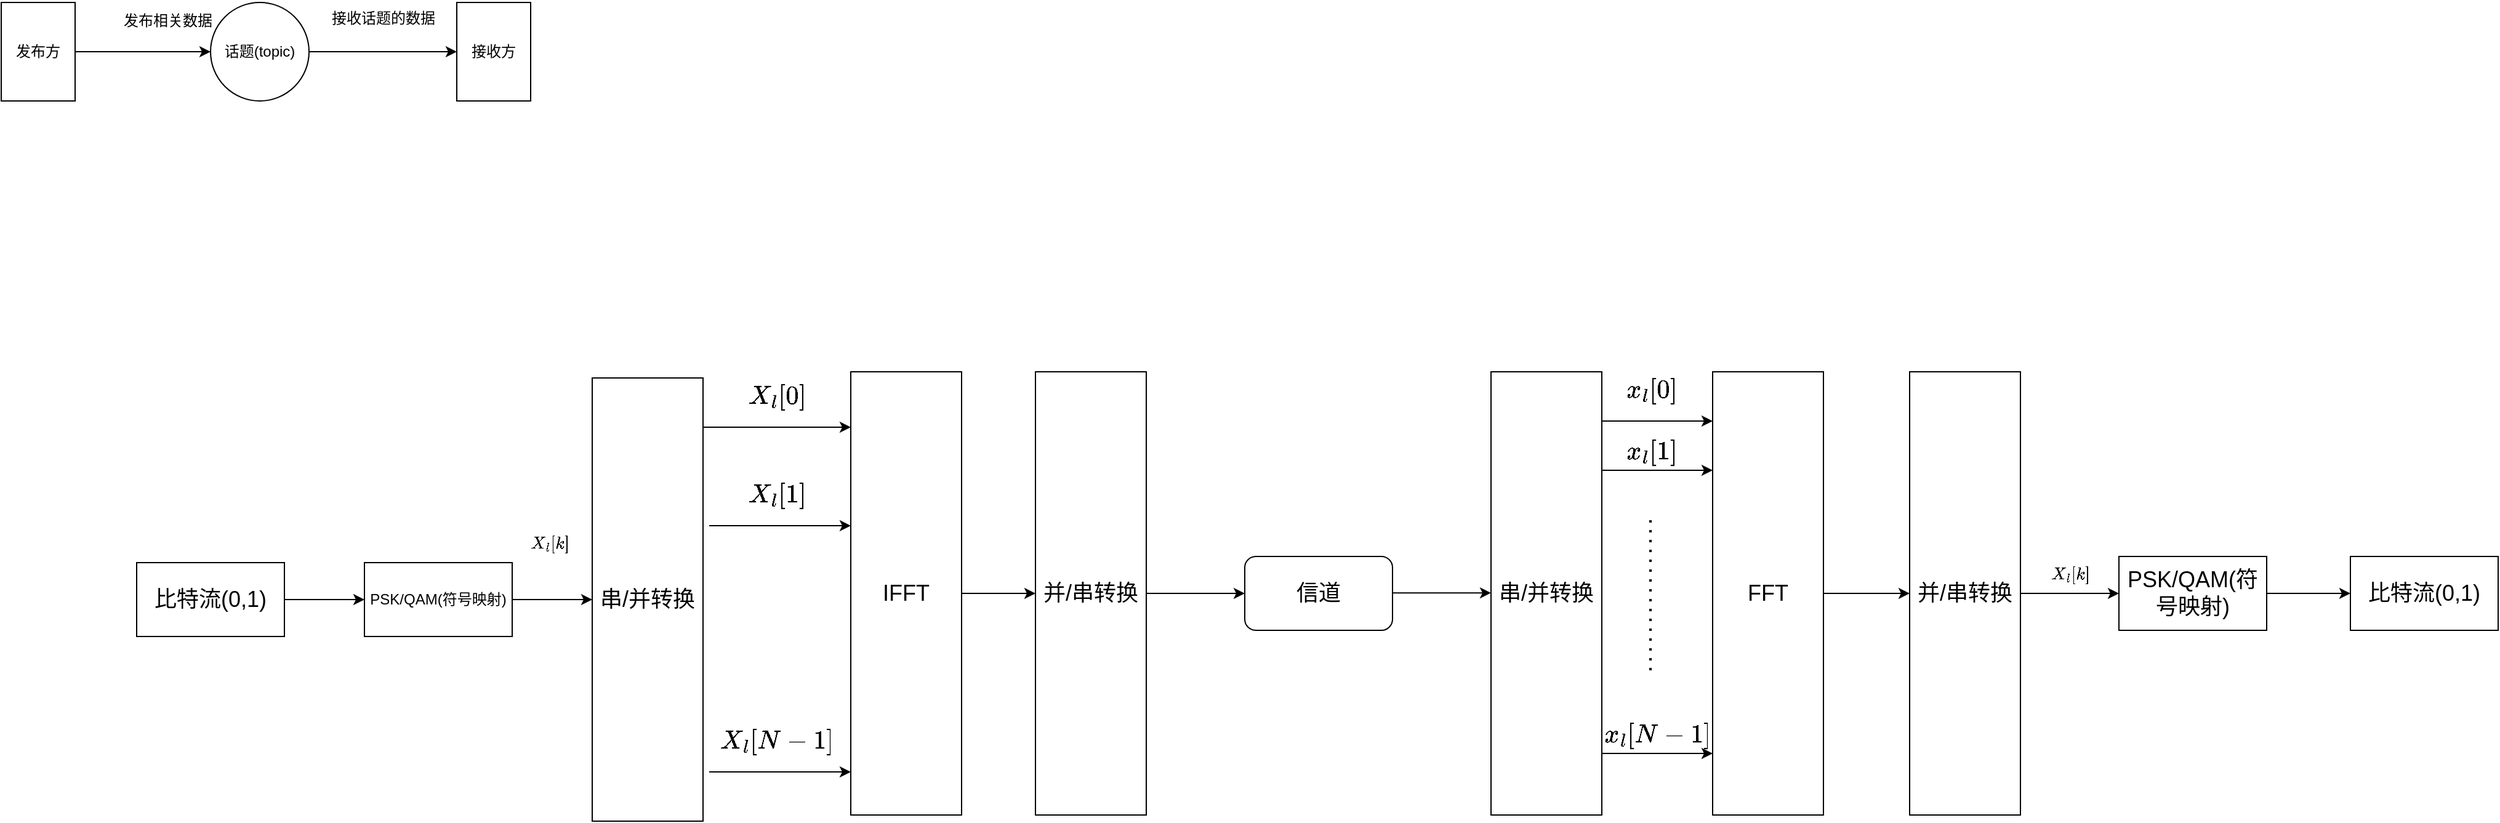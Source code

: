 <mxfile version="22.1.7" type="device">
  <diagram name="第 1 页" id="S4RLvTUXmZmJnYKcLXPR">
    <mxGraphModel dx="4140" dy="1897" grid="1" gridSize="10" guides="1" tooltips="1" connect="1" arrows="1" fold="1" page="1" pageScale="1" pageWidth="827" pageHeight="1169" background="none" math="1" shadow="0">
      <root>
        <mxCell id="0" />
        <mxCell id="1" parent="0" />
        <mxCell id="dF-LqYd0qx0CR1oQy1YI-4" value="" style="edgeStyle=orthogonalEdgeStyle;rounded=0;orthogonalLoop=1;jettySize=auto;html=1;" parent="1" source="dF-LqYd0qx0CR1oQy1YI-1" target="dF-LqYd0qx0CR1oQy1YI-3" edge="1">
          <mxGeometry relative="1" as="geometry" />
        </mxCell>
        <mxCell id="dF-LqYd0qx0CR1oQy1YI-1" value="发布方" style="rounded=0;whiteSpace=wrap;html=1;" parent="1" vertex="1">
          <mxGeometry x="160" y="190" width="60" height="80" as="geometry" />
        </mxCell>
        <mxCell id="dF-LqYd0qx0CR1oQy1YI-2" value="接收方" style="rounded=0;whiteSpace=wrap;html=1;" parent="1" vertex="1">
          <mxGeometry x="530" y="190" width="60" height="80" as="geometry" />
        </mxCell>
        <mxCell id="dF-LqYd0qx0CR1oQy1YI-6" value="" style="edgeStyle=orthogonalEdgeStyle;rounded=0;orthogonalLoop=1;jettySize=auto;html=1;" parent="1" source="dF-LqYd0qx0CR1oQy1YI-3" target="dF-LqYd0qx0CR1oQy1YI-2" edge="1">
          <mxGeometry relative="1" as="geometry" />
        </mxCell>
        <mxCell id="dF-LqYd0qx0CR1oQy1YI-3" value="话题(topic)" style="ellipse;whiteSpace=wrap;html=1;aspect=fixed;" parent="1" vertex="1">
          <mxGeometry x="330" y="190" width="80" height="80" as="geometry" />
        </mxCell>
        <mxCell id="dF-LqYd0qx0CR1oQy1YI-7" value="发布相关数据" style="text;html=1;align=center;verticalAlign=middle;resizable=0;points=[];autosize=1;strokeColor=none;fillColor=none;" parent="1" vertex="1">
          <mxGeometry x="245" y="190" width="100" height="30" as="geometry" />
        </mxCell>
        <mxCell id="dF-LqYd0qx0CR1oQy1YI-8" value="接收话题的数据" style="text;html=1;align=center;verticalAlign=middle;resizable=0;points=[];autosize=1;strokeColor=none;fillColor=none;" parent="1" vertex="1">
          <mxGeometry x="415" y="188" width="110" height="30" as="geometry" />
        </mxCell>
        <mxCell id="zfy4MKYNoHMl2_ynxrHI-14" value="" style="edgeStyle=orthogonalEdgeStyle;rounded=0;orthogonalLoop=1;jettySize=auto;html=1;" edge="1" parent="1" source="zfy4MKYNoHMl2_ynxrHI-1" target="zfy4MKYNoHMl2_ynxrHI-2">
          <mxGeometry relative="1" as="geometry" />
        </mxCell>
        <mxCell id="zfy4MKYNoHMl2_ynxrHI-1" value="&lt;font style=&quot;font-size: 18px;&quot;&gt;比特流(0,1)&lt;/font&gt;" style="rounded=0;whiteSpace=wrap;html=1;" vertex="1" parent="1">
          <mxGeometry x="270" y="645" width="120" height="60" as="geometry" />
        </mxCell>
        <mxCell id="zfy4MKYNoHMl2_ynxrHI-15" value="" style="edgeStyle=orthogonalEdgeStyle;rounded=0;orthogonalLoop=1;jettySize=auto;html=1;" edge="1" parent="1" source="zfy4MKYNoHMl2_ynxrHI-2" target="zfy4MKYNoHMl2_ynxrHI-13">
          <mxGeometry relative="1" as="geometry" />
        </mxCell>
        <mxCell id="zfy4MKYNoHMl2_ynxrHI-2" value="PSK/QAM(符号映射)" style="rounded=0;whiteSpace=wrap;html=1;" vertex="1" parent="1">
          <mxGeometry x="455" y="645" width="120" height="60" as="geometry" />
        </mxCell>
        <mxCell id="zfy4MKYNoHMl2_ynxrHI-13" value="&lt;font style=&quot;font-size: 18px;&quot;&gt;串/并转换&lt;/font&gt;" style="rounded=0;whiteSpace=wrap;html=1;" vertex="1" parent="1">
          <mxGeometry x="640" y="495" width="90" height="360" as="geometry" />
        </mxCell>
        <mxCell id="zfy4MKYNoHMl2_ynxrHI-16" value="$$X_l[k]$$" style="text;html=1;align=center;verticalAlign=middle;resizable=0;points=[];autosize=1;strokeColor=none;fillColor=none;" vertex="1" parent="1">
          <mxGeometry x="565" y="615" width="80" height="30" as="geometry" />
        </mxCell>
        <mxCell id="zfy4MKYNoHMl2_ynxrHI-24" value="" style="endArrow=classic;html=1;rounded=0;entryX=0;entryY=0.5;entryDx=0;entryDy=0;" edge="1" parent="1">
          <mxGeometry width="50" height="50" relative="1" as="geometry">
            <mxPoint x="735" y="815" as="sourcePoint" />
            <mxPoint x="850" y="815" as="targetPoint" />
          </mxGeometry>
        </mxCell>
        <mxCell id="zfy4MKYNoHMl2_ynxrHI-25" value="" style="endArrow=classic;html=1;rounded=0;entryX=0;entryY=0.5;entryDx=0;entryDy=0;" edge="1" parent="1">
          <mxGeometry width="50" height="50" relative="1" as="geometry">
            <mxPoint x="735" y="615" as="sourcePoint" />
            <mxPoint x="850" y="615" as="targetPoint" />
          </mxGeometry>
        </mxCell>
        <mxCell id="zfy4MKYNoHMl2_ynxrHI-26" value="" style="endArrow=classic;html=1;rounded=0;entryX=0;entryY=0.5;entryDx=0;entryDy=0;exitX=0.996;exitY=0.111;exitDx=0;exitDy=0;exitPerimeter=0;" edge="1" parent="1" source="zfy4MKYNoHMl2_ynxrHI-13">
          <mxGeometry width="50" height="50" relative="1" as="geometry">
            <mxPoint x="740" y="535" as="sourcePoint" />
            <mxPoint x="850" y="535" as="targetPoint" />
          </mxGeometry>
        </mxCell>
        <mxCell id="zfy4MKYNoHMl2_ynxrHI-88" value="" style="edgeStyle=orthogonalEdgeStyle;rounded=0;orthogonalLoop=1;jettySize=auto;html=1;" edge="1" parent="1" source="zfy4MKYNoHMl2_ynxrHI-33" target="zfy4MKYNoHMl2_ynxrHI-87">
          <mxGeometry relative="1" as="geometry" />
        </mxCell>
        <mxCell id="zfy4MKYNoHMl2_ynxrHI-33" value="&lt;font style=&quot;font-size: 18px;&quot;&gt;IFFT&lt;/font&gt;" style="rounded=0;whiteSpace=wrap;html=1;" vertex="1" parent="1">
          <mxGeometry x="850" y="490" width="90" height="360" as="geometry" />
        </mxCell>
        <mxCell id="zfy4MKYNoHMl2_ynxrHI-34" value="&lt;font style=&quot;font-size: 18px;&quot;&gt;$$X_l[0]$$&lt;/font&gt;" style="text;html=1;align=center;verticalAlign=middle;resizable=0;points=[];autosize=1;strokeColor=none;fillColor=none;" vertex="1" parent="1">
          <mxGeometry x="735" y="490" width="110" height="40" as="geometry" />
        </mxCell>
        <mxCell id="zfy4MKYNoHMl2_ynxrHI-35" value="&lt;font style=&quot;font-size: 18px;&quot;&gt;$$X_l[1]$$&lt;/font&gt;" style="text;html=1;align=center;verticalAlign=middle;resizable=0;points=[];autosize=1;strokeColor=none;fillColor=none;" vertex="1" parent="1">
          <mxGeometry x="735" y="570" width="110" height="40" as="geometry" />
        </mxCell>
        <mxCell id="zfy4MKYNoHMl2_ynxrHI-36" value="&lt;font style=&quot;font-size: 18px;&quot;&gt;$$X_l[N-1]$$&lt;/font&gt;" style="text;html=1;align=center;verticalAlign=middle;resizable=0;points=[];autosize=1;strokeColor=none;fillColor=none;" vertex="1" parent="1">
          <mxGeometry x="725" y="770" width="130" height="40" as="geometry" />
        </mxCell>
        <mxCell id="zfy4MKYNoHMl2_ynxrHI-38" value="&lt;font style=&quot;font-size: 18px;&quot;&gt;信道&lt;/font&gt;" style="rounded=1;whiteSpace=wrap;html=1;" vertex="1" parent="1">
          <mxGeometry x="1170" y="640" width="120" height="60" as="geometry" />
        </mxCell>
        <mxCell id="zfy4MKYNoHMl2_ynxrHI-91" value="" style="edgeStyle=orthogonalEdgeStyle;rounded=0;orthogonalLoop=1;jettySize=auto;html=1;" edge="1" parent="1">
          <mxGeometry relative="1" as="geometry">
            <mxPoint x="1460" y="570" as="sourcePoint" />
            <mxPoint x="1550" y="570" as="targetPoint" />
          </mxGeometry>
        </mxCell>
        <mxCell id="zfy4MKYNoHMl2_ynxrHI-50" value="&lt;font style=&quot;font-size: 18px;&quot;&gt;串/并转换&lt;/font&gt;" style="rounded=0;whiteSpace=wrap;html=1;" vertex="1" parent="1">
          <mxGeometry x="1370" y="490" width="90" height="360" as="geometry" />
        </mxCell>
        <mxCell id="zfy4MKYNoHMl2_ynxrHI-93" value="" style="edgeStyle=orthogonalEdgeStyle;rounded=0;orthogonalLoop=1;jettySize=auto;html=1;" edge="1" parent="1" source="zfy4MKYNoHMl2_ynxrHI-84" target="zfy4MKYNoHMl2_ynxrHI-92">
          <mxGeometry relative="1" as="geometry" />
        </mxCell>
        <mxCell id="zfy4MKYNoHMl2_ynxrHI-84" value="&lt;font style=&quot;font-size: 18px;&quot;&gt;FFT&lt;/font&gt;" style="rounded=0;whiteSpace=wrap;html=1;" vertex="1" parent="1">
          <mxGeometry x="1550" y="490" width="90" height="360" as="geometry" />
        </mxCell>
        <mxCell id="zfy4MKYNoHMl2_ynxrHI-87" value="&lt;font style=&quot;font-size: 18px;&quot;&gt;并/串转换&lt;/font&gt;" style="rounded=0;whiteSpace=wrap;html=1;" vertex="1" parent="1">
          <mxGeometry x="1000" y="490" width="90" height="360" as="geometry" />
        </mxCell>
        <mxCell id="zfy4MKYNoHMl2_ynxrHI-89" value="" style="endArrow=classic;html=1;rounded=0;" edge="1" parent="1" source="zfy4MKYNoHMl2_ynxrHI-87" target="zfy4MKYNoHMl2_ynxrHI-38">
          <mxGeometry width="50" height="50" relative="1" as="geometry">
            <mxPoint x="1160" y="670" as="sourcePoint" />
            <mxPoint x="1210" y="620" as="targetPoint" />
          </mxGeometry>
        </mxCell>
        <mxCell id="zfy4MKYNoHMl2_ynxrHI-108" value="" style="edgeStyle=orthogonalEdgeStyle;rounded=0;orthogonalLoop=1;jettySize=auto;html=1;" edge="1" parent="1" source="zfy4MKYNoHMl2_ynxrHI-92" target="zfy4MKYNoHMl2_ynxrHI-107">
          <mxGeometry relative="1" as="geometry" />
        </mxCell>
        <mxCell id="zfy4MKYNoHMl2_ynxrHI-92" value="&lt;font style=&quot;font-size: 18px;&quot;&gt;并/串转换&lt;/font&gt;" style="rounded=0;whiteSpace=wrap;html=1;" vertex="1" parent="1">
          <mxGeometry x="1710" y="490" width="90" height="360" as="geometry" />
        </mxCell>
        <mxCell id="zfy4MKYNoHMl2_ynxrHI-94" value="" style="edgeStyle=orthogonalEdgeStyle;rounded=0;orthogonalLoop=1;jettySize=auto;html=1;" edge="1" parent="1">
          <mxGeometry relative="1" as="geometry">
            <mxPoint x="1460" y="530" as="sourcePoint" />
            <mxPoint x="1550" y="530" as="targetPoint" />
          </mxGeometry>
        </mxCell>
        <mxCell id="zfy4MKYNoHMl2_ynxrHI-95" value="" style="edgeStyle=orthogonalEdgeStyle;rounded=0;orthogonalLoop=1;jettySize=auto;html=1;" edge="1" parent="1">
          <mxGeometry relative="1" as="geometry">
            <mxPoint x="1460" y="800" as="sourcePoint" />
            <mxPoint x="1550" y="800" as="targetPoint" />
          </mxGeometry>
        </mxCell>
        <mxCell id="zfy4MKYNoHMl2_ynxrHI-96" value="" style="endArrow=classic;html=1;rounded=0;" edge="1" parent="1">
          <mxGeometry width="50" height="50" relative="1" as="geometry">
            <mxPoint x="1290" y="669.57" as="sourcePoint" />
            <mxPoint x="1370" y="669.57" as="targetPoint" />
          </mxGeometry>
        </mxCell>
        <mxCell id="zfy4MKYNoHMl2_ynxrHI-100" value="&lt;font style=&quot;font-size: 18px;&quot;&gt;$$x_l[0]$$&lt;/font&gt;" style="text;html=1;align=center;verticalAlign=middle;resizable=0;points=[];autosize=1;strokeColor=none;fillColor=none;" vertex="1" parent="1">
          <mxGeometry x="1445" y="485" width="110" height="40" as="geometry" />
        </mxCell>
        <mxCell id="zfy4MKYNoHMl2_ynxrHI-101" value="&lt;font style=&quot;font-size: 18px;&quot;&gt;$$x_l[1]$$&lt;/font&gt;" style="text;html=1;align=center;verticalAlign=middle;resizable=0;points=[];autosize=1;strokeColor=none;fillColor=none;" vertex="1" parent="1">
          <mxGeometry x="1445" y="535" width="110" height="40" as="geometry" />
        </mxCell>
        <mxCell id="zfy4MKYNoHMl2_ynxrHI-103" value="&lt;font style=&quot;font-size: 18px;&quot;&gt;$$x_l[N-1]$$&lt;/font&gt;" style="text;html=1;align=center;verticalAlign=middle;resizable=0;points=[];autosize=1;strokeColor=none;fillColor=none;" vertex="1" parent="1">
          <mxGeometry x="1440" y="765" width="130" height="40" as="geometry" />
        </mxCell>
        <mxCell id="zfy4MKYNoHMl2_ynxrHI-105" value="" style="endArrow=none;dashed=1;html=1;dashPattern=1 3;strokeWidth=2;rounded=0;" edge="1" parent="1">
          <mxGeometry width="50" height="50" relative="1" as="geometry">
            <mxPoint x="1499.52" y="732.5" as="sourcePoint" />
            <mxPoint x="1499.52" y="607.5" as="targetPoint" />
          </mxGeometry>
        </mxCell>
        <mxCell id="zfy4MKYNoHMl2_ynxrHI-111" value="" style="edgeStyle=orthogonalEdgeStyle;rounded=0;orthogonalLoop=1;jettySize=auto;html=1;" edge="1" parent="1" source="zfy4MKYNoHMl2_ynxrHI-107" target="zfy4MKYNoHMl2_ynxrHI-110">
          <mxGeometry relative="1" as="geometry" />
        </mxCell>
        <mxCell id="zfy4MKYNoHMl2_ynxrHI-107" value="&lt;font style=&quot;font-size: 18px;&quot;&gt;PSK/QAM(符号映射)&lt;/font&gt;" style="rounded=0;whiteSpace=wrap;html=1;" vertex="1" parent="1">
          <mxGeometry x="1880" y="640" width="120" height="60" as="geometry" />
        </mxCell>
        <mxCell id="zfy4MKYNoHMl2_ynxrHI-109" value="$$X_l[k]$$" style="text;html=1;align=center;verticalAlign=middle;resizable=0;points=[];autosize=1;strokeColor=none;fillColor=none;" vertex="1" parent="1">
          <mxGeometry x="1800" y="640" width="80" height="30" as="geometry" />
        </mxCell>
        <mxCell id="zfy4MKYNoHMl2_ynxrHI-110" value="&lt;font style=&quot;font-size: 18px;&quot;&gt;比特流(0,1)&lt;/font&gt;" style="rounded=0;whiteSpace=wrap;html=1;" vertex="1" parent="1">
          <mxGeometry x="2068" y="640" width="120" height="60" as="geometry" />
        </mxCell>
      </root>
    </mxGraphModel>
  </diagram>
</mxfile>
